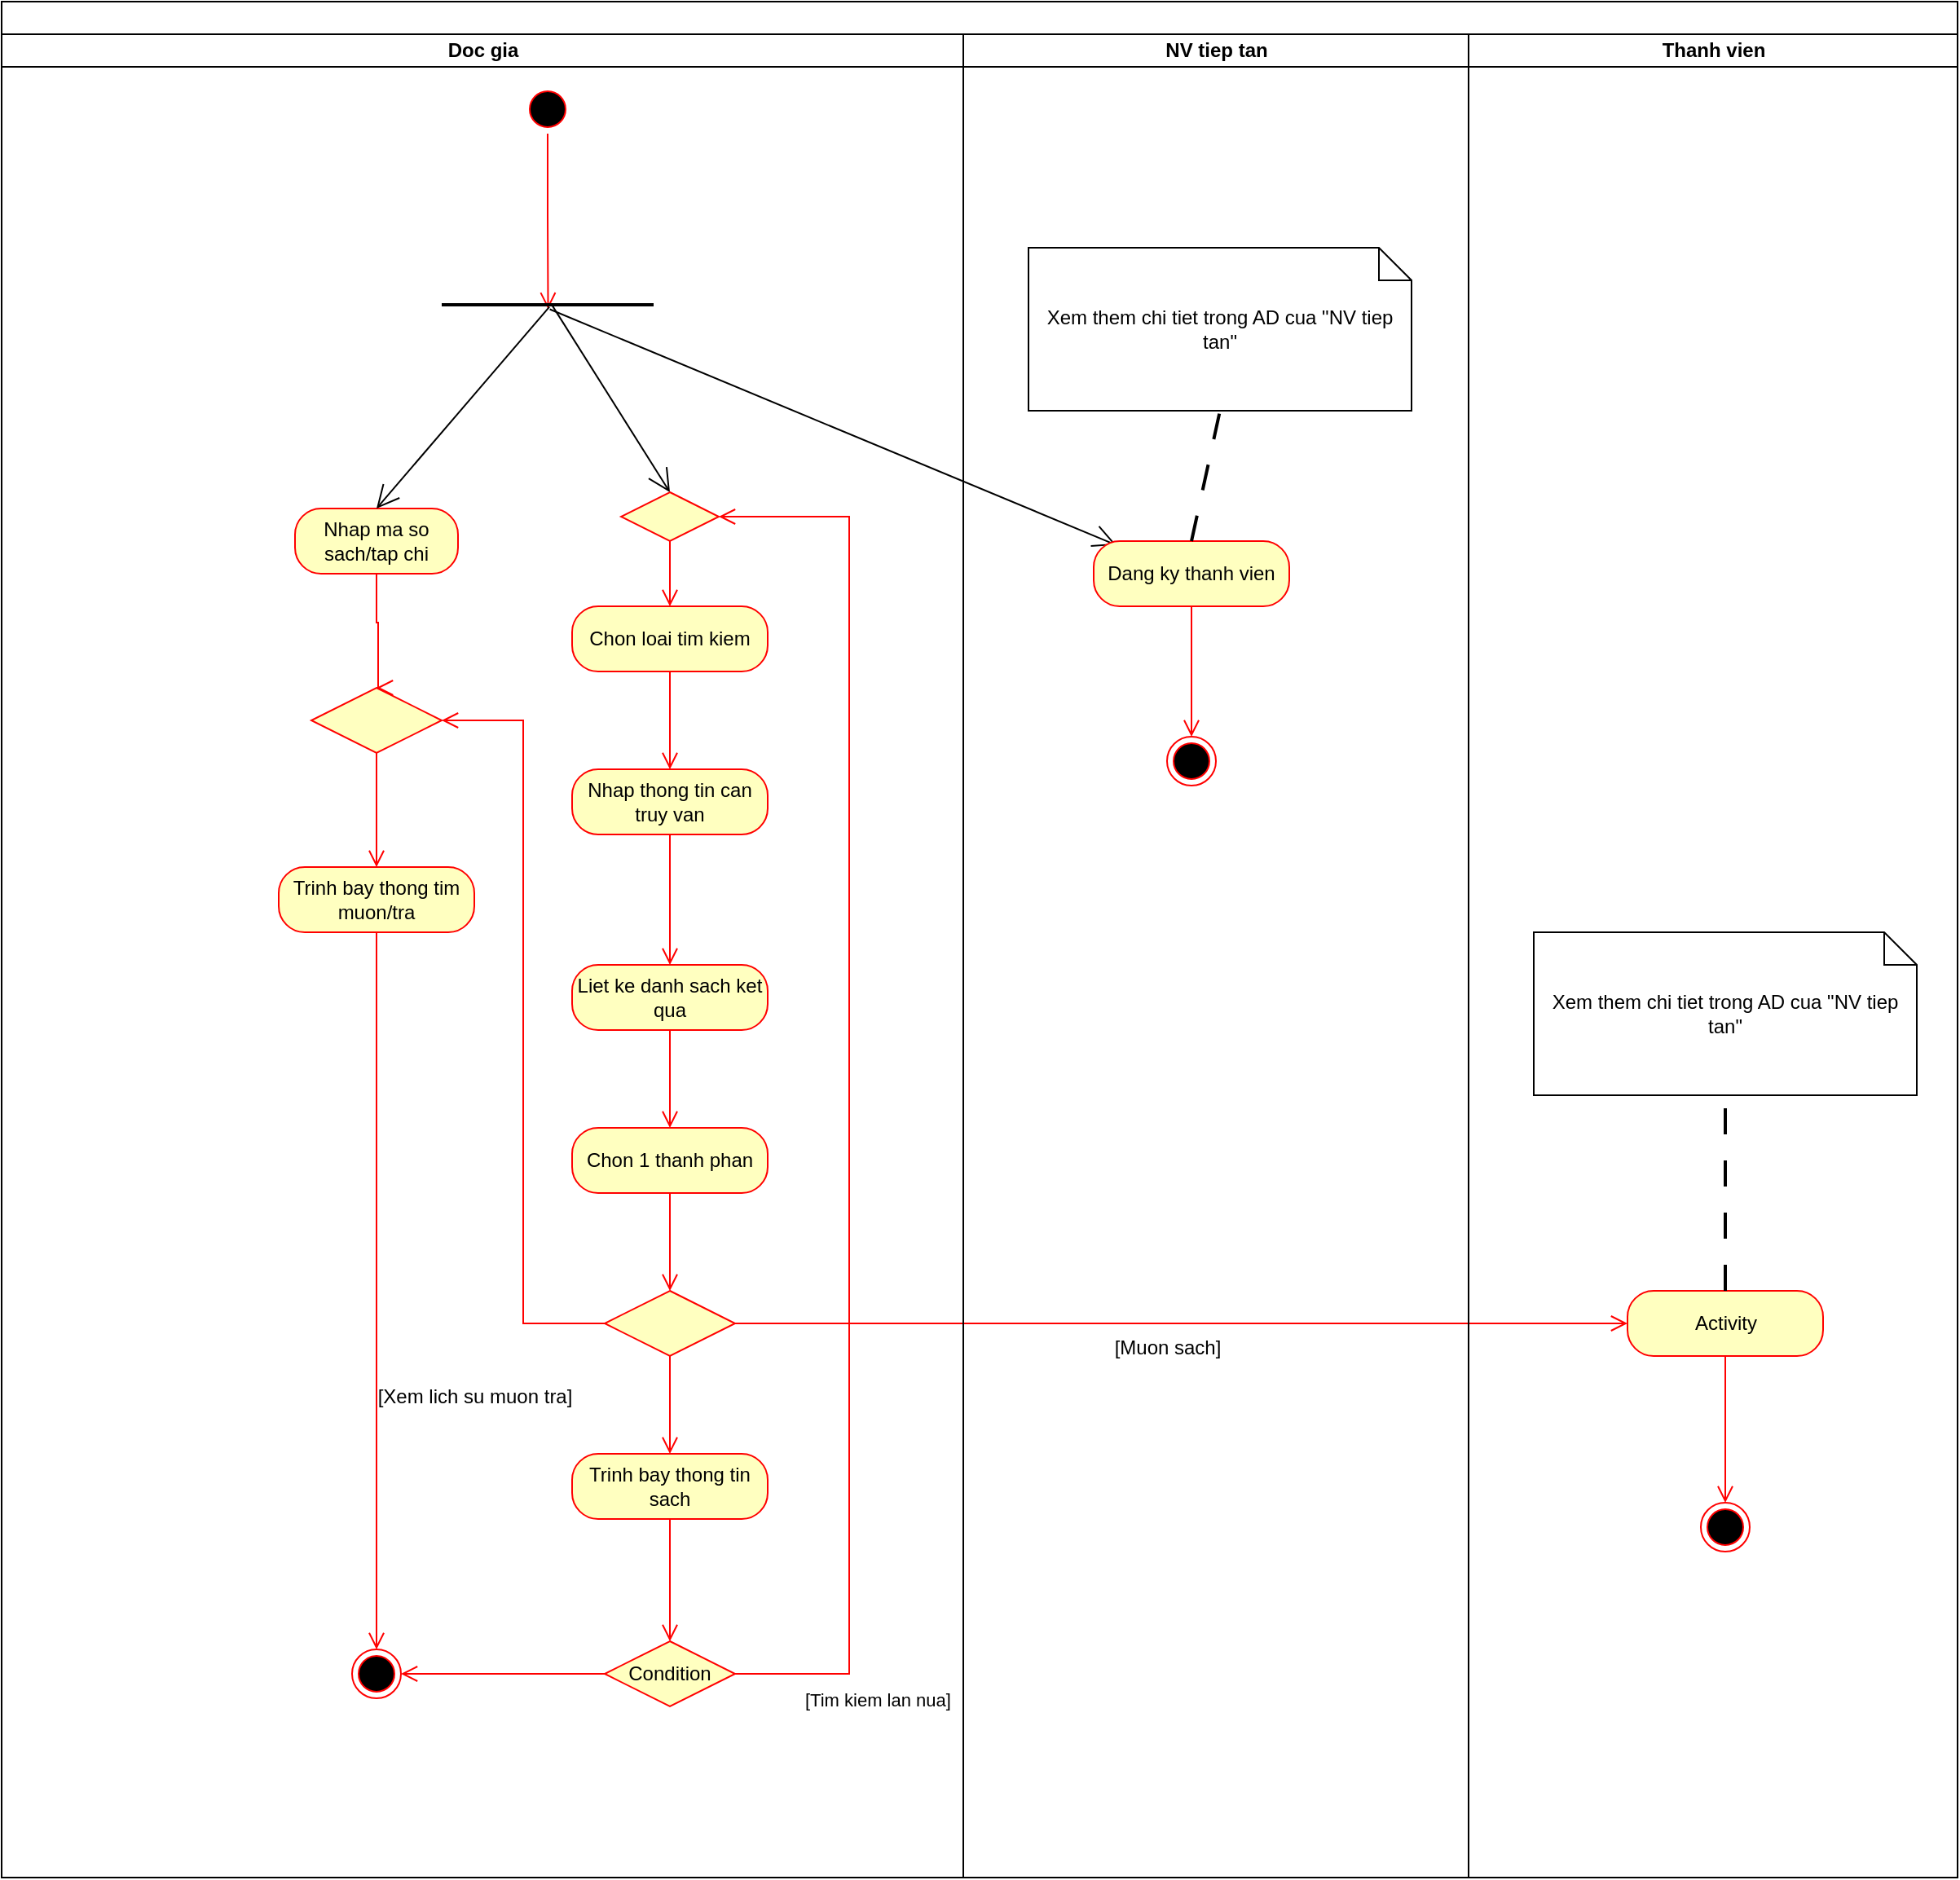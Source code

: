 <mxfile version="28.2.3">
  <diagram name="Trang-1" id="2-qFO2ZMH76ptFSdT8Im">
    <mxGraphModel dx="778" dy="1646" grid="1" gridSize="10" guides="1" tooltips="1" connect="1" arrows="1" fold="1" page="1" pageScale="1" pageWidth="827" pageHeight="1169" math="0" shadow="0">
      <root>
        <mxCell id="0" />
        <mxCell id="1" parent="0" />
        <mxCell id="VwUhSobJyGBahtnlw72E-1" value="" style="ellipse;html=1;shape=startState;fillColor=#000000;strokeColor=#ff0000;" parent="1" vertex="1">
          <mxGeometry x="350" y="30" width="30" height="30" as="geometry" />
        </mxCell>
        <mxCell id="VwUhSobJyGBahtnlw72E-2" value="" style="edgeStyle=orthogonalEdgeStyle;html=1;verticalAlign=bottom;endArrow=open;endSize=8;strokeColor=#ff0000;rounded=0;entryX=0.502;entryY=0.767;entryDx=0;entryDy=0;entryPerimeter=0;" parent="1" source="VwUhSobJyGBahtnlw72E-1" target="VwUhSobJyGBahtnlw72E-3" edge="1">
          <mxGeometry relative="1" as="geometry">
            <mxPoint x="365" y="240" as="targetPoint" />
          </mxGeometry>
        </mxCell>
        <mxCell id="VwUhSobJyGBahtnlw72E-3" value="" style="line;strokeWidth=2;html=1;" parent="1" vertex="1">
          <mxGeometry x="300" y="160" width="130" height="10" as="geometry" />
        </mxCell>
        <mxCell id="VwUhSobJyGBahtnlw72E-5" value="Nhap ma so sach/tap chi" style="rounded=1;whiteSpace=wrap;html=1;arcSize=40;fontColor=#000000;fillColor=#ffffc0;strokeColor=#ff0000;" parent="1" vertex="1">
          <mxGeometry x="210" y="290" width="100" height="40" as="geometry" />
        </mxCell>
        <mxCell id="VwUhSobJyGBahtnlw72E-6" value="" style="edgeStyle=orthogonalEdgeStyle;html=1;verticalAlign=bottom;endArrow=open;endSize=8;strokeColor=#ff0000;rounded=0;entryX=0.5;entryY=0;entryDx=0;entryDy=0;" parent="1" source="VwUhSobJyGBahtnlw72E-5" target="VwUhSobJyGBahtnlw72E-23" edge="1">
          <mxGeometry relative="1" as="geometry">
            <mxPoint x="260" y="390" as="targetPoint" />
            <Array as="points">
              <mxPoint x="260" y="360" />
              <mxPoint x="261" y="390" />
            </Array>
          </mxGeometry>
        </mxCell>
        <mxCell id="VwUhSobJyGBahtnlw72E-7" value="Chon loai tim kiem" style="rounded=1;whiteSpace=wrap;html=1;arcSize=40;fontColor=#000000;fillColor=#ffffc0;strokeColor=#ff0000;" parent="1" vertex="1">
          <mxGeometry x="380" y="350" width="120" height="40" as="geometry" />
        </mxCell>
        <mxCell id="VwUhSobJyGBahtnlw72E-8" value="" style="edgeStyle=orthogonalEdgeStyle;html=1;verticalAlign=bottom;endArrow=open;endSize=8;strokeColor=#ff0000;rounded=0;entryX=0.5;entryY=0;entryDx=0;entryDy=0;" parent="1" source="VwUhSobJyGBahtnlw72E-7" target="VwUhSobJyGBahtnlw72E-9" edge="1">
          <mxGeometry relative="1" as="geometry">
            <mxPoint x="440" y="450" as="targetPoint" />
          </mxGeometry>
        </mxCell>
        <mxCell id="VwUhSobJyGBahtnlw72E-9" value="Nhap thong tin can truy van" style="rounded=1;whiteSpace=wrap;html=1;arcSize=40;fontColor=#000000;fillColor=#ffffc0;strokeColor=#ff0000;" parent="1" vertex="1">
          <mxGeometry x="380" y="450" width="120" height="40" as="geometry" />
        </mxCell>
        <mxCell id="VwUhSobJyGBahtnlw72E-10" value="" style="edgeStyle=orthogonalEdgeStyle;html=1;verticalAlign=bottom;endArrow=open;endSize=8;strokeColor=#ff0000;rounded=0;entryX=0.5;entryY=0;entryDx=0;entryDy=0;" parent="1" source="VwUhSobJyGBahtnlw72E-9" target="VwUhSobJyGBahtnlw72E-11" edge="1">
          <mxGeometry relative="1" as="geometry">
            <mxPoint x="440" y="560" as="targetPoint" />
          </mxGeometry>
        </mxCell>
        <mxCell id="VwUhSobJyGBahtnlw72E-11" value="Liet ke danh sach ket qua" style="rounded=1;whiteSpace=wrap;html=1;arcSize=40;fontColor=#000000;fillColor=#ffffc0;strokeColor=#ff0000;" parent="1" vertex="1">
          <mxGeometry x="380" y="570" width="120" height="40" as="geometry" />
        </mxCell>
        <mxCell id="VwUhSobJyGBahtnlw72E-12" value="" style="edgeStyle=orthogonalEdgeStyle;html=1;verticalAlign=bottom;endArrow=open;endSize=8;strokeColor=#ff0000;rounded=0;" parent="1" source="VwUhSobJyGBahtnlw72E-11" edge="1">
          <mxGeometry relative="1" as="geometry">
            <mxPoint x="440" y="670" as="targetPoint" />
          </mxGeometry>
        </mxCell>
        <mxCell id="VwUhSobJyGBahtnlw72E-13" value="Trinh bay thong tim muon/tra" style="rounded=1;whiteSpace=wrap;html=1;arcSize=40;fontColor=#000000;fillColor=#ffffc0;strokeColor=#ff0000;" parent="1" vertex="1">
          <mxGeometry x="200" y="510" width="120" height="40" as="geometry" />
        </mxCell>
        <mxCell id="VwUhSobJyGBahtnlw72E-14" value="" style="edgeStyle=orthogonalEdgeStyle;html=1;verticalAlign=bottom;endArrow=open;endSize=8;strokeColor=#ff0000;rounded=0;entryX=0.5;entryY=0;entryDx=0;entryDy=0;" parent="1" source="VwUhSobJyGBahtnlw72E-13" target="VwUhSobJyGBahtnlw72E-19" edge="1">
          <mxGeometry relative="1" as="geometry">
            <mxPoint x="260" y="610" as="targetPoint" />
            <Array as="points" />
          </mxGeometry>
        </mxCell>
        <mxCell id="VwUhSobJyGBahtnlw72E-15" value="Chon 1 thanh phan" style="rounded=1;whiteSpace=wrap;html=1;arcSize=40;fontColor=#000000;fillColor=#ffffc0;strokeColor=#ff0000;" parent="1" vertex="1">
          <mxGeometry x="380" y="670" width="120" height="40" as="geometry" />
        </mxCell>
        <mxCell id="VwUhSobJyGBahtnlw72E-16" value="" style="edgeStyle=orthogonalEdgeStyle;html=1;verticalAlign=bottom;endArrow=open;endSize=8;strokeColor=#ff0000;rounded=0;entryX=0.5;entryY=0;entryDx=0;entryDy=0;" parent="1" source="VwUhSobJyGBahtnlw72E-15" target="VwUhSobJyGBahtnlw72E-27" edge="1">
          <mxGeometry relative="1" as="geometry">
            <mxPoint x="440" y="770" as="targetPoint" />
          </mxGeometry>
        </mxCell>
        <mxCell id="VwUhSobJyGBahtnlw72E-17" value="Trinh bay thong tin sach" style="rounded=1;whiteSpace=wrap;html=1;arcSize=40;fontColor=#000000;fillColor=#ffffc0;strokeColor=#ff0000;" parent="1" vertex="1">
          <mxGeometry x="380" y="870" width="120" height="40" as="geometry" />
        </mxCell>
        <mxCell id="VwUhSobJyGBahtnlw72E-18" value="" style="edgeStyle=orthogonalEdgeStyle;html=1;verticalAlign=bottom;endArrow=open;endSize=8;strokeColor=#ff0000;rounded=0;entryX=0.5;entryY=0;entryDx=0;entryDy=0;" parent="1" source="VwUhSobJyGBahtnlw72E-17" target="VwUhSobJyGBahtnlw72E-30" edge="1">
          <mxGeometry relative="1" as="geometry">
            <mxPoint x="440" y="970" as="targetPoint" />
          </mxGeometry>
        </mxCell>
        <mxCell id="VwUhSobJyGBahtnlw72E-19" value="" style="ellipse;html=1;shape=endState;fillColor=#000000;strokeColor=#ff0000;" parent="1" vertex="1">
          <mxGeometry x="245" y="990" width="30" height="30" as="geometry" />
        </mxCell>
        <mxCell id="VwUhSobJyGBahtnlw72E-20" value="" style="endArrow=open;endFill=1;endSize=12;html=1;rounded=0;entryX=0.115;entryY=0.06;entryDx=0;entryDy=0;entryPerimeter=0;exitX=0.51;exitY=0.777;exitDx=0;exitDy=0;exitPerimeter=0;" parent="1" source="VwUhSobJyGBahtnlw72E-3" target="VwUhSobJyGBahtnlw72E-45" edge="1">
          <mxGeometry width="160" relative="1" as="geometry">
            <mxPoint x="370" y="235" as="sourcePoint" />
            <mxPoint x="740" y="340" as="targetPoint" />
          </mxGeometry>
        </mxCell>
        <mxCell id="VwUhSobJyGBahtnlw72E-21" value="" style="endArrow=open;endFill=1;endSize=12;html=1;rounded=0;exitX=0.508;exitY=0.633;exitDx=0;exitDy=0;exitPerimeter=0;entryX=0.5;entryY=0;entryDx=0;entryDy=0;" parent="1" source="VwUhSobJyGBahtnlw72E-3" target="VwUhSobJyGBahtnlw72E-5" edge="1">
          <mxGeometry width="160" relative="1" as="geometry">
            <mxPoint x="280" y="270" as="sourcePoint" />
            <mxPoint x="440" y="270" as="targetPoint" />
          </mxGeometry>
        </mxCell>
        <mxCell id="VwUhSobJyGBahtnlw72E-22" value="" style="endArrow=open;endFill=1;endSize=12;html=1;rounded=0;entryX=0.5;entryY=0;entryDx=0;entryDy=0;exitX=0.518;exitY=0.469;exitDx=0;exitDy=0;exitPerimeter=0;" parent="1" source="VwUhSobJyGBahtnlw72E-3" target="VwUhSobJyGBahtnlw72E-33" edge="1">
          <mxGeometry width="160" relative="1" as="geometry">
            <mxPoint x="370" y="236" as="sourcePoint" />
            <mxPoint x="410" y="300" as="targetPoint" />
          </mxGeometry>
        </mxCell>
        <mxCell id="VwUhSobJyGBahtnlw72E-23" value="" style="rhombus;whiteSpace=wrap;html=1;fontColor=#000000;fillColor=#ffffc0;strokeColor=#ff0000;" parent="1" vertex="1">
          <mxGeometry x="220" y="400" width="80" height="40" as="geometry" />
        </mxCell>
        <mxCell id="VwUhSobJyGBahtnlw72E-25" value="" style="edgeStyle=orthogonalEdgeStyle;html=1;align=left;verticalAlign=top;endArrow=open;endSize=8;strokeColor=#ff0000;rounded=0;entryX=0.5;entryY=0;entryDx=0;entryDy=0;" parent="1" source="VwUhSobJyGBahtnlw72E-23" target="VwUhSobJyGBahtnlw72E-13" edge="1">
          <mxGeometry x="-1" relative="1" as="geometry">
            <mxPoint x="260" y="490" as="targetPoint" />
          </mxGeometry>
        </mxCell>
        <mxCell id="VwUhSobJyGBahtnlw72E-27" value="" style="rhombus;whiteSpace=wrap;html=1;fontColor=#000000;fillColor=#ffffc0;strokeColor=#ff0000;" parent="1" vertex="1">
          <mxGeometry x="400" y="770" width="80" height="40" as="geometry" />
        </mxCell>
        <mxCell id="VwUhSobJyGBahtnlw72E-28" value="" style="edgeStyle=orthogonalEdgeStyle;html=1;align=left;verticalAlign=bottom;endArrow=open;endSize=8;strokeColor=#ff0000;rounded=0;exitX=0;exitY=0.5;exitDx=0;exitDy=0;entryX=1;entryY=0.5;entryDx=0;entryDy=0;" parent="1" source="VwUhSobJyGBahtnlw72E-27" target="VwUhSobJyGBahtnlw72E-23" edge="1">
          <mxGeometry x="-1" relative="1" as="geometry">
            <mxPoint x="580" y="730" as="targetPoint" />
          </mxGeometry>
        </mxCell>
        <mxCell id="VwUhSobJyGBahtnlw72E-29" value="" style="edgeStyle=orthogonalEdgeStyle;html=1;align=left;verticalAlign=top;endArrow=open;endSize=8;strokeColor=#ff0000;rounded=0;entryX=0.5;entryY=0;entryDx=0;entryDy=0;" parent="1" source="VwUhSobJyGBahtnlw72E-27" target="VwUhSobJyGBahtnlw72E-17" edge="1">
          <mxGeometry x="1" y="67" relative="1" as="geometry">
            <mxPoint x="450" y="880" as="targetPoint" />
            <mxPoint x="-37" y="60" as="offset" />
          </mxGeometry>
        </mxCell>
        <mxCell id="VwUhSobJyGBahtnlw72E-30" value="Condition" style="rhombus;whiteSpace=wrap;html=1;fontColor=#000000;fillColor=#ffffc0;strokeColor=#ff0000;" parent="1" vertex="1">
          <mxGeometry x="400" y="985" width="80" height="40" as="geometry" />
        </mxCell>
        <mxCell id="VwUhSobJyGBahtnlw72E-31" value="[Tim kiem lan nua]" style="edgeStyle=orthogonalEdgeStyle;html=1;align=left;verticalAlign=bottom;endArrow=open;endSize=8;strokeColor=#ff0000;rounded=0;entryX=1;entryY=0.5;entryDx=0;entryDy=0;" parent="1" source="VwUhSobJyGBahtnlw72E-30" target="VwUhSobJyGBahtnlw72E-33" edge="1">
          <mxGeometry x="-0.906" y="-25" relative="1" as="geometry">
            <mxPoint x="610" y="590" as="targetPoint" />
            <Array as="points">
              <mxPoint x="550" y="1005" />
              <mxPoint x="550" y="295" />
            </Array>
            <mxPoint as="offset" />
          </mxGeometry>
        </mxCell>
        <mxCell id="VwUhSobJyGBahtnlw72E-32" value="" style="edgeStyle=orthogonalEdgeStyle;html=1;align=left;verticalAlign=top;endArrow=open;endSize=8;strokeColor=#ff0000;rounded=0;exitX=0;exitY=0.5;exitDx=0;exitDy=0;entryX=1;entryY=0.5;entryDx=0;entryDy=0;" parent="1" source="VwUhSobJyGBahtnlw72E-30" target="VwUhSobJyGBahtnlw72E-19" edge="1">
          <mxGeometry x="-1" relative="1" as="geometry">
            <mxPoint x="440" y="1030" as="targetPoint" />
          </mxGeometry>
        </mxCell>
        <mxCell id="VwUhSobJyGBahtnlw72E-33" value="" style="rhombus;whiteSpace=wrap;html=1;fontColor=#000000;fillColor=#ffffc0;strokeColor=#ff0000;" parent="1" vertex="1">
          <mxGeometry x="410" y="280" width="60" height="30" as="geometry" />
        </mxCell>
        <mxCell id="VwUhSobJyGBahtnlw72E-35" value="" style="edgeStyle=orthogonalEdgeStyle;html=1;align=left;verticalAlign=top;endArrow=open;endSize=8;strokeColor=#ff0000;rounded=0;entryX=0.5;entryY=0;entryDx=0;entryDy=0;" parent="1" source="VwUhSobJyGBahtnlw72E-33" target="VwUhSobJyGBahtnlw72E-7" edge="1">
          <mxGeometry x="-0.999" y="-10" relative="1" as="geometry">
            <mxPoint x="470" y="370" as="targetPoint" />
            <mxPoint as="offset" />
          </mxGeometry>
        </mxCell>
        <mxCell id="VwUhSobJyGBahtnlw72E-36" value="[Xem lich su muon tra]" style="text;html=1;align=center;verticalAlign=middle;resizable=0;points=[];autosize=1;strokeColor=none;fillColor=none;" parent="1" vertex="1">
          <mxGeometry x="250" y="820" width="140" height="30" as="geometry" />
        </mxCell>
        <mxCell id="VwUhSobJyGBahtnlw72E-40" value="" style="edgeStyle=orthogonalEdgeStyle;html=1;verticalAlign=bottom;endArrow=open;endSize=8;strokeColor=#ff0000;rounded=0;exitX=1;exitY=0.5;exitDx=0;exitDy=0;entryX=0;entryY=0.5;entryDx=0;entryDy=0;" parent="1" source="VwUhSobJyGBahtnlw72E-27" target="VwUhSobJyGBahtnlw72E-42" edge="1">
          <mxGeometry relative="1" as="geometry">
            <mxPoint x="690" y="790" as="targetPoint" />
            <mxPoint x="530" y="770" as="sourcePoint" />
          </mxGeometry>
        </mxCell>
        <mxCell id="VwUhSobJyGBahtnlw72E-55" value="" style="swimlane;childLayout=stackLayout;resizeParent=1;resizeParentMax=0;startSize=20;html=1;" parent="1" vertex="1">
          <mxGeometry x="30" y="-21" width="1200" height="1151" as="geometry" />
        </mxCell>
        <mxCell id="VwUhSobJyGBahtnlw72E-56" value="Doc gia" style="swimlane;startSize=20;html=1;" parent="VwUhSobJyGBahtnlw72E-55" vertex="1">
          <mxGeometry y="20" width="590" height="1131" as="geometry" />
        </mxCell>
        <mxCell id="VwUhSobJyGBahtnlw72E-57" value="NV tiep tan" style="swimlane;startSize=20;html=1;" parent="VwUhSobJyGBahtnlw72E-55" vertex="1">
          <mxGeometry x="590" y="20" width="310" height="1131" as="geometry" />
        </mxCell>
        <mxCell id="VwUhSobJyGBahtnlw72E-41" value="[Muon sach]" style="text;html=1;align=center;verticalAlign=middle;resizable=0;points=[];autosize=1;strokeColor=none;fillColor=none;" parent="VwUhSobJyGBahtnlw72E-57" vertex="1">
          <mxGeometry x="80.0" y="791" width="90" height="30" as="geometry" />
        </mxCell>
        <mxCell id="VwUhSobJyGBahtnlw72E-49" value="Xem them chi tiet trong AD cua &quot;NV tiep tan&quot;" style="shape=note;size=20;whiteSpace=wrap;html=1;" parent="VwUhSobJyGBahtnlw72E-57" vertex="1">
          <mxGeometry x="40" y="131" width="235" height="100" as="geometry" />
        </mxCell>
        <mxCell id="VwUhSobJyGBahtnlw72E-45" value="Dang ky thanh vien" style="rounded=1;whiteSpace=wrap;html=1;arcSize=40;fontColor=#000000;fillColor=#ffffc0;strokeColor=#ff0000;" parent="VwUhSobJyGBahtnlw72E-57" vertex="1">
          <mxGeometry x="80" y="311" width="120" height="40" as="geometry" />
        </mxCell>
        <mxCell id="VwUhSobJyGBahtnlw72E-50" value="" style="endArrow=none;dashed=1;html=1;dashPattern=8 8;strokeWidth=2;rounded=0;entryX=0.5;entryY=1;entryDx=0;entryDy=0;entryPerimeter=0;exitX=0.5;exitY=0;exitDx=0;exitDy=0;" parent="VwUhSobJyGBahtnlw72E-57" source="VwUhSobJyGBahtnlw72E-45" target="VwUhSobJyGBahtnlw72E-49" edge="1">
          <mxGeometry width="50" height="50" relative="1" as="geometry">
            <mxPoint x="120" y="401" as="sourcePoint" />
            <mxPoint x="170" y="351" as="targetPoint" />
          </mxGeometry>
        </mxCell>
        <mxCell id="VwUhSobJyGBahtnlw72E-47" value="" style="ellipse;html=1;shape=endState;fillColor=#000000;strokeColor=#ff0000;" parent="VwUhSobJyGBahtnlw72E-57" vertex="1">
          <mxGeometry x="125" y="431" width="30" height="30" as="geometry" />
        </mxCell>
        <mxCell id="VwUhSobJyGBahtnlw72E-46" value="" style="edgeStyle=orthogonalEdgeStyle;html=1;verticalAlign=bottom;endArrow=open;endSize=8;strokeColor=#ff0000;rounded=0;entryX=0.5;entryY=0;entryDx=0;entryDy=0;" parent="VwUhSobJyGBahtnlw72E-57" source="VwUhSobJyGBahtnlw72E-45" target="VwUhSobJyGBahtnlw72E-47" edge="1">
          <mxGeometry relative="1" as="geometry">
            <mxPoint x="130" y="431" as="targetPoint" />
          </mxGeometry>
        </mxCell>
        <mxCell id="VwUhSobJyGBahtnlw72E-58" value="Thanh vien" style="swimlane;startSize=20;html=1;" parent="VwUhSobJyGBahtnlw72E-55" vertex="1">
          <mxGeometry x="900" y="20" width="300" height="1131" as="geometry" />
        </mxCell>
        <mxCell id="VwUhSobJyGBahtnlw72E-42" value="Activity" style="rounded=1;whiteSpace=wrap;html=1;arcSize=40;fontColor=#000000;fillColor=#ffffc0;strokeColor=#ff0000;" parent="VwUhSobJyGBahtnlw72E-58" vertex="1">
          <mxGeometry x="97.5" y="771" width="120" height="40" as="geometry" />
        </mxCell>
        <mxCell id="VwUhSobJyGBahtnlw72E-43" value="" style="edgeStyle=orthogonalEdgeStyle;html=1;verticalAlign=bottom;endArrow=open;endSize=8;strokeColor=#ff0000;rounded=0;entryX=0.5;entryY=0;entryDx=0;entryDy=0;" parent="VwUhSobJyGBahtnlw72E-58" source="VwUhSobJyGBahtnlw72E-42" target="VwUhSobJyGBahtnlw72E-44" edge="1">
          <mxGeometry relative="1" as="geometry">
            <mxPoint x="157.5" y="871" as="targetPoint" />
          </mxGeometry>
        </mxCell>
        <mxCell id="VwUhSobJyGBahtnlw72E-44" value="" style="ellipse;html=1;shape=endState;fillColor=#000000;strokeColor=#ff0000;" parent="VwUhSobJyGBahtnlw72E-58" vertex="1">
          <mxGeometry x="142.5" y="901" width="30" height="30" as="geometry" />
        </mxCell>
        <mxCell id="VwUhSobJyGBahtnlw72E-53" value="Xem them chi tiet trong AD cua &quot;NV tiep tan&quot;" style="shape=note;size=20;whiteSpace=wrap;html=1;" parent="VwUhSobJyGBahtnlw72E-58" vertex="1">
          <mxGeometry x="40" y="551" width="235" height="100" as="geometry" />
        </mxCell>
        <mxCell id="VwUhSobJyGBahtnlw72E-54" value="" style="endArrow=none;dashed=1;html=1;dashPattern=8 8;strokeWidth=2;rounded=0;entryX=0.5;entryY=1;entryDx=0;entryDy=0;entryPerimeter=0;exitX=0.5;exitY=0;exitDx=0;exitDy=0;" parent="VwUhSobJyGBahtnlw72E-58" source="VwUhSobJyGBahtnlw72E-42" target="VwUhSobJyGBahtnlw72E-53" edge="1">
          <mxGeometry width="50" height="50" relative="1" as="geometry">
            <mxPoint x="195" y="681" as="sourcePoint" />
            <mxPoint x="235" y="721" as="targetPoint" />
          </mxGeometry>
        </mxCell>
      </root>
    </mxGraphModel>
  </diagram>
</mxfile>
